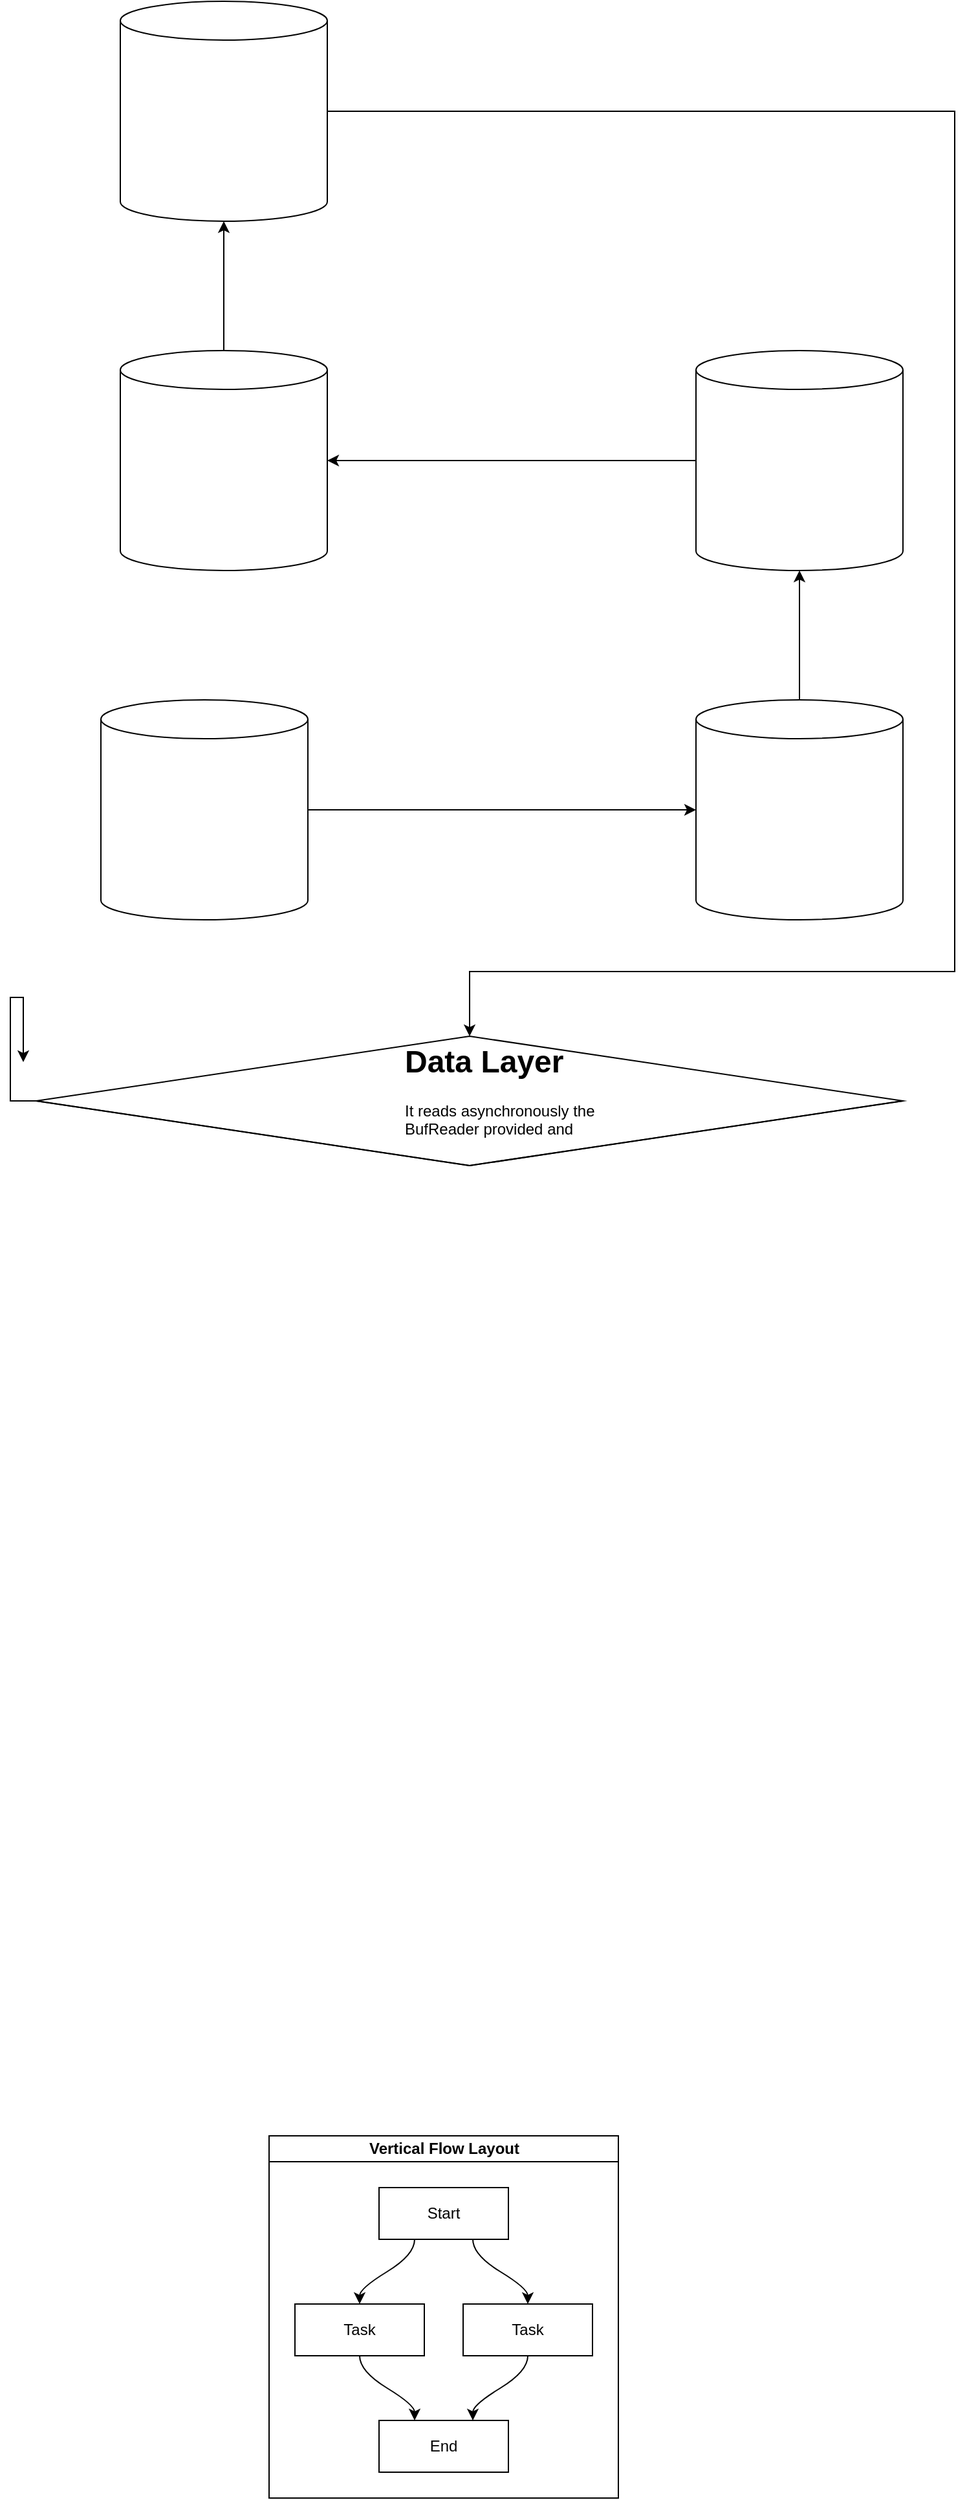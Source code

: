 <mxfile version="14.6.6" type="github">
  <diagram id="r4dBImqF64Q2Rql-agz5" name="Page-1">
    <mxGraphModel dx="1182" dy="764" grid="1" gridSize="10" guides="1" tooltips="1" connect="1" arrows="1" fold="1" page="1" pageScale="1" pageWidth="827" pageHeight="1169" math="0" shadow="0">
      <root>
        <mxCell id="0" />
        <mxCell id="1" parent="0" />
        <mxCell id="bWRY1WSYJybc7Zgqh_eX-29" style="edgeStyle=orthogonalEdgeStyle;rounded=0;orthogonalLoop=1;jettySize=auto;html=1;" edge="1" parent="1" source="bWRY1WSYJybc7Zgqh_eX-8" target="bWRY1WSYJybc7Zgqh_eX-16">
          <mxGeometry relative="1" as="geometry" />
        </mxCell>
        <mxCell id="bWRY1WSYJybc7Zgqh_eX-8" value="" style="shape=cylinder3;whiteSpace=wrap;html=1;boundedLbl=1;backgroundOutline=1;size=15;" vertex="1" parent="1">
          <mxGeometry x="110" y="720" width="160" height="170" as="geometry" />
        </mxCell>
        <mxCell id="bWRY1WSYJybc7Zgqh_eX-30" style="edgeStyle=orthogonalEdgeStyle;rounded=0;orthogonalLoop=1;jettySize=auto;html=1;entryX=0.5;entryY=1;entryDx=0;entryDy=0;entryPerimeter=0;" edge="1" parent="1" source="bWRY1WSYJybc7Zgqh_eX-16" target="bWRY1WSYJybc7Zgqh_eX-17">
          <mxGeometry relative="1" as="geometry" />
        </mxCell>
        <mxCell id="bWRY1WSYJybc7Zgqh_eX-16" value="" style="shape=cylinder3;whiteSpace=wrap;html=1;boundedLbl=1;backgroundOutline=1;size=15;" vertex="1" parent="1">
          <mxGeometry x="570" y="720" width="160" height="170" as="geometry" />
        </mxCell>
        <mxCell id="bWRY1WSYJybc7Zgqh_eX-31" style="edgeStyle=orthogonalEdgeStyle;rounded=0;orthogonalLoop=1;jettySize=auto;html=1;entryX=1;entryY=0.5;entryDx=0;entryDy=0;entryPerimeter=0;" edge="1" parent="1" source="bWRY1WSYJybc7Zgqh_eX-17" target="bWRY1WSYJybc7Zgqh_eX-18">
          <mxGeometry relative="1" as="geometry" />
        </mxCell>
        <mxCell id="bWRY1WSYJybc7Zgqh_eX-17" value="" style="shape=cylinder3;whiteSpace=wrap;html=1;boundedLbl=1;backgroundOutline=1;size=15;" vertex="1" parent="1">
          <mxGeometry x="570" y="450" width="160" height="170" as="geometry" />
        </mxCell>
        <mxCell id="bWRY1WSYJybc7Zgqh_eX-32" style="edgeStyle=orthogonalEdgeStyle;rounded=0;orthogonalLoop=1;jettySize=auto;html=1;entryX=0.5;entryY=1;entryDx=0;entryDy=0;entryPerimeter=0;" edge="1" parent="1" source="bWRY1WSYJybc7Zgqh_eX-18" target="bWRY1WSYJybc7Zgqh_eX-19">
          <mxGeometry relative="1" as="geometry" />
        </mxCell>
        <mxCell id="bWRY1WSYJybc7Zgqh_eX-18" value="" style="shape=cylinder3;whiteSpace=wrap;html=1;boundedLbl=1;backgroundOutline=1;size=15;" vertex="1" parent="1">
          <mxGeometry x="125" y="450" width="160" height="170" as="geometry" />
        </mxCell>
        <mxCell id="bWRY1WSYJybc7Zgqh_eX-35" style="edgeStyle=orthogonalEdgeStyle;rounded=0;orthogonalLoop=1;jettySize=auto;html=1;entryX=0.5;entryY=0;entryDx=0;entryDy=0;entryPerimeter=0;" edge="1" parent="1" source="bWRY1WSYJybc7Zgqh_eX-19" target="bWRY1WSYJybc7Zgqh_eX-33">
          <mxGeometry relative="1" as="geometry">
            <mxPoint x="400" y="920" as="targetPoint" />
            <Array as="points">
              <mxPoint x="770" y="265" />
              <mxPoint x="770" y="930" />
              <mxPoint x="395" y="930" />
            </Array>
          </mxGeometry>
        </mxCell>
        <mxCell id="bWRY1WSYJybc7Zgqh_eX-19" value="" style="shape=cylinder3;whiteSpace=wrap;html=1;boundedLbl=1;backgroundOutline=1;size=15;" vertex="1" parent="1">
          <mxGeometry x="125" y="180" width="160" height="170" as="geometry" />
        </mxCell>
        <mxCell id="bWRY1WSYJybc7Zgqh_eX-20" value="Vertical Flow Layout" style="swimlane;html=1;startSize=20;horizontal=1;childLayout=flowLayout;flowOrientation=north;resizable=0;interRankCellSpacing=50;containerType=tree;" vertex="1" parent="1">
          <mxGeometry x="240" y="1830" width="270" height="280" as="geometry" />
        </mxCell>
        <mxCell id="bWRY1WSYJybc7Zgqh_eX-21" value="Start" style="whiteSpace=wrap;html=1;" vertex="1" parent="bWRY1WSYJybc7Zgqh_eX-20">
          <mxGeometry x="85" y="40" width="100" height="40" as="geometry" />
        </mxCell>
        <mxCell id="bWRY1WSYJybc7Zgqh_eX-22" value="Task" style="whiteSpace=wrap;html=1;" vertex="1" parent="bWRY1WSYJybc7Zgqh_eX-20">
          <mxGeometry x="20" y="130" width="100" height="40" as="geometry" />
        </mxCell>
        <mxCell id="bWRY1WSYJybc7Zgqh_eX-23" value="" style="html=1;curved=1;noEdgeStyle=1;orthogonal=1;" edge="1" parent="bWRY1WSYJybc7Zgqh_eX-20" source="bWRY1WSYJybc7Zgqh_eX-21" target="bWRY1WSYJybc7Zgqh_eX-22">
          <mxGeometry relative="1" as="geometry">
            <Array as="points">
              <mxPoint x="112.5" y="92" />
              <mxPoint x="70" y="118" />
            </Array>
          </mxGeometry>
        </mxCell>
        <mxCell id="bWRY1WSYJybc7Zgqh_eX-24" value="Task" style="whiteSpace=wrap;html=1;" vertex="1" parent="bWRY1WSYJybc7Zgqh_eX-20">
          <mxGeometry x="150" y="130" width="100" height="40" as="geometry" />
        </mxCell>
        <mxCell id="bWRY1WSYJybc7Zgqh_eX-25" value="" style="html=1;curved=1;noEdgeStyle=1;orthogonal=1;" edge="1" parent="bWRY1WSYJybc7Zgqh_eX-20" source="bWRY1WSYJybc7Zgqh_eX-21" target="bWRY1WSYJybc7Zgqh_eX-24">
          <mxGeometry relative="1" as="geometry">
            <Array as="points">
              <mxPoint x="157.5" y="92" />
              <mxPoint x="200" y="118" />
            </Array>
          </mxGeometry>
        </mxCell>
        <mxCell id="bWRY1WSYJybc7Zgqh_eX-26" value="End" style="whiteSpace=wrap;html=1;" vertex="1" parent="bWRY1WSYJybc7Zgqh_eX-20">
          <mxGeometry x="85" y="220" width="100" height="40" as="geometry" />
        </mxCell>
        <mxCell id="bWRY1WSYJybc7Zgqh_eX-27" value="" style="html=1;curved=1;noEdgeStyle=1;orthogonal=1;" edge="1" parent="bWRY1WSYJybc7Zgqh_eX-20" source="bWRY1WSYJybc7Zgqh_eX-22" target="bWRY1WSYJybc7Zgqh_eX-26">
          <mxGeometry relative="1" as="geometry">
            <Array as="points">
              <mxPoint x="70" y="182" />
              <mxPoint x="112.5" y="208" />
            </Array>
          </mxGeometry>
        </mxCell>
        <mxCell id="bWRY1WSYJybc7Zgqh_eX-28" value="" style="html=1;curved=1;noEdgeStyle=1;orthogonal=1;" edge="1" parent="bWRY1WSYJybc7Zgqh_eX-20" source="bWRY1WSYJybc7Zgqh_eX-24" target="bWRY1WSYJybc7Zgqh_eX-26">
          <mxGeometry relative="1" as="geometry">
            <Array as="points">
              <mxPoint x="200" y="182" />
              <mxPoint x="157.5" y="208" />
            </Array>
          </mxGeometry>
        </mxCell>
        <mxCell id="bWRY1WSYJybc7Zgqh_eX-38" style="edgeStyle=orthogonalEdgeStyle;rounded=0;orthogonalLoop=1;jettySize=auto;html=1;" edge="1" parent="1" source="bWRY1WSYJybc7Zgqh_eX-33">
          <mxGeometry relative="1" as="geometry">
            <mxPoint x="50" y="1000" as="targetPoint" />
            <Array as="points">
              <mxPoint x="40" y="1030" />
              <mxPoint x="40" y="950" />
              <mxPoint x="50" y="950" />
            </Array>
          </mxGeometry>
        </mxCell>
        <mxCell id="bWRY1WSYJybc7Zgqh_eX-33" value="" style="whiteSpace=wrap;html=1;shape=mxgraph.basic.isocube;isoAngle=15;" vertex="1" parent="1">
          <mxGeometry x="60" y="980" width="670" height="100" as="geometry" />
        </mxCell>
        <mxCell id="bWRY1WSYJybc7Zgqh_eX-37" value="&lt;h1&gt;Data Layer&lt;/h1&gt;&lt;div&gt;It reads asynchronously the BufReader provided and&lt;/div&gt;" style="text;html=1;strokeColor=none;fillColor=none;spacing=5;spacingTop=-20;whiteSpace=wrap;overflow=hidden;rounded=0;" vertex="1" parent="1">
          <mxGeometry x="340" y="980" width="190" height="120" as="geometry" />
        </mxCell>
      </root>
    </mxGraphModel>
  </diagram>
</mxfile>

